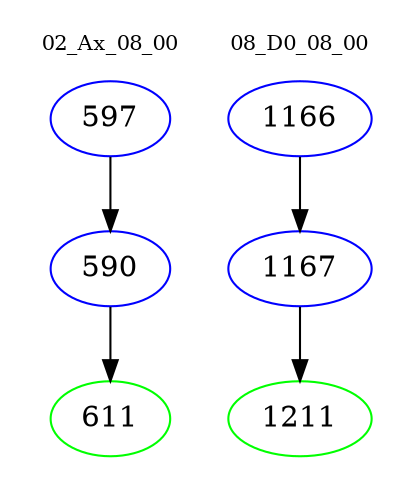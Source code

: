 digraph{
subgraph cluster_0 {
color = white
label = "02_Ax_08_00";
fontsize=10;
T0_597 [label="597", color="blue"]
T0_597 -> T0_590 [color="black"]
T0_590 [label="590", color="blue"]
T0_590 -> T0_611 [color="black"]
T0_611 [label="611", color="green"]
}
subgraph cluster_1 {
color = white
label = "08_D0_08_00";
fontsize=10;
T1_1166 [label="1166", color="blue"]
T1_1166 -> T1_1167 [color="black"]
T1_1167 [label="1167", color="blue"]
T1_1167 -> T1_1211 [color="black"]
T1_1211 [label="1211", color="green"]
}
}

